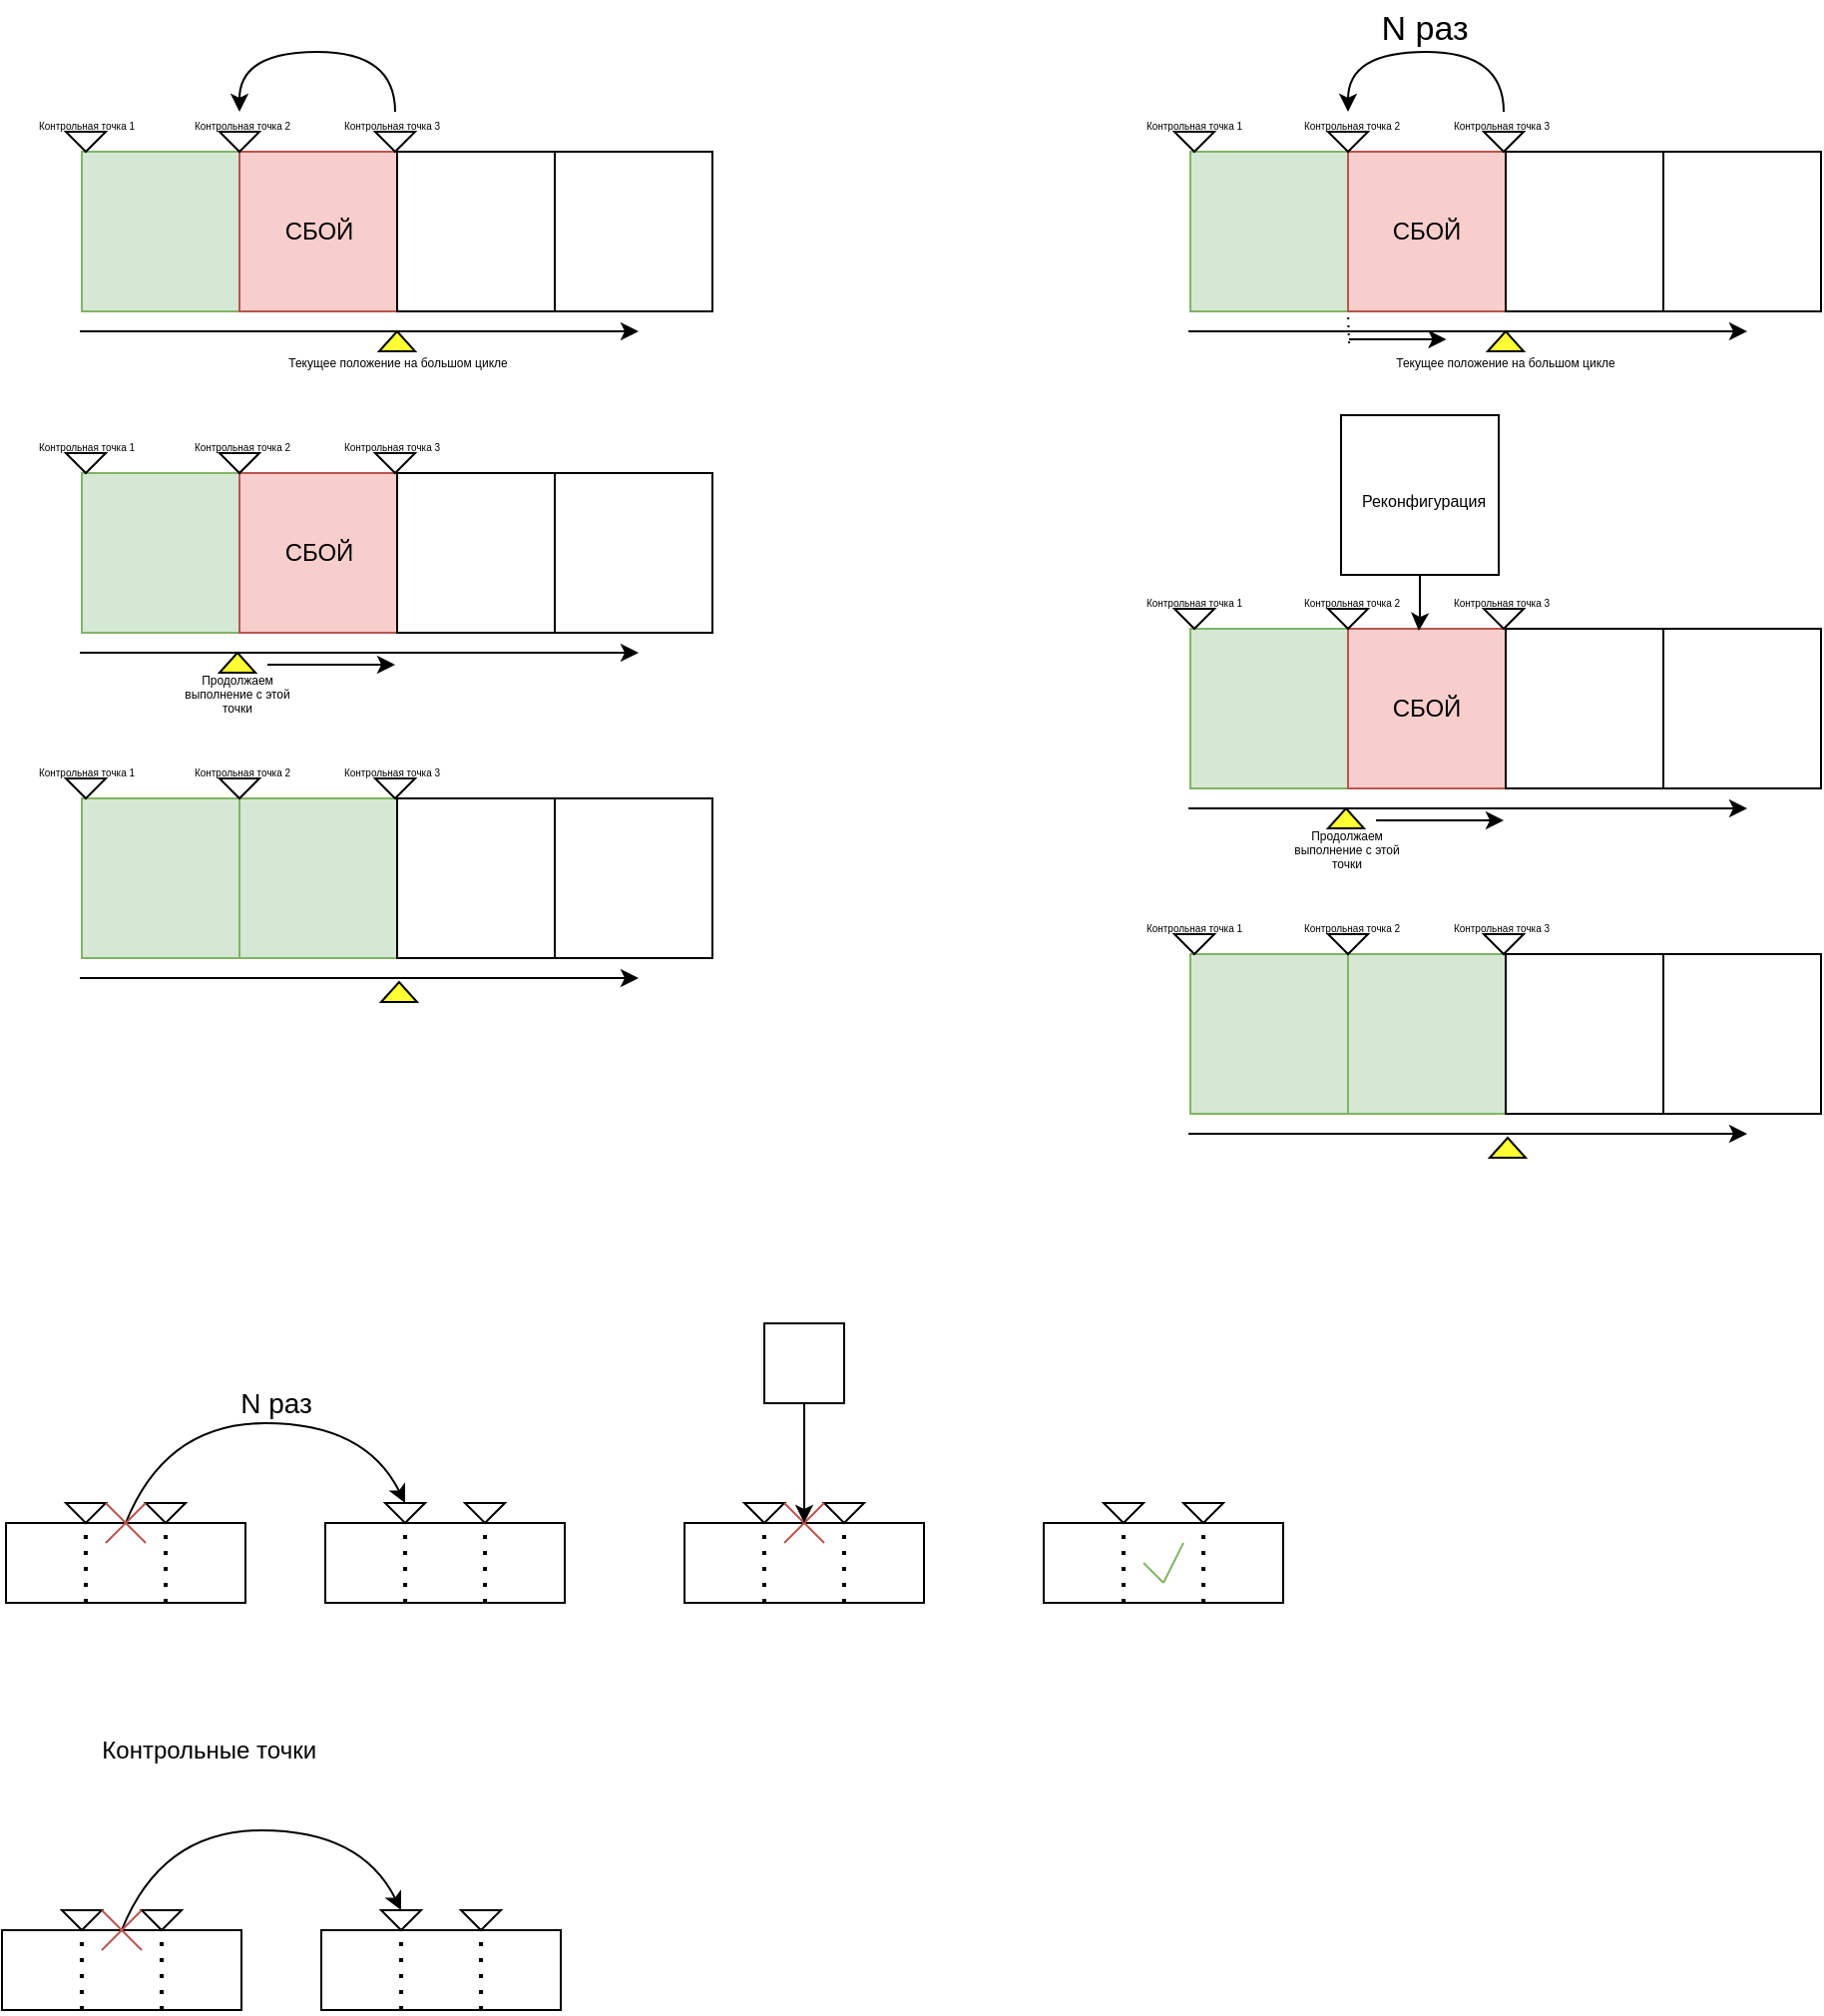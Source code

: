 <mxfile version="16.6.1" type="github">
  <diagram id="kUv60MwD6dkCK4IGCB6y" name="Page-1">
    <mxGraphModel dx="1141" dy="998" grid="0" gridSize="10" guides="1" tooltips="1" connect="1" arrows="1" fold="1" page="0" pageScale="1" pageWidth="827" pageHeight="1169" background="none" math="0" shadow="0">
      <root>
        <mxCell id="0" />
        <mxCell id="1" parent="0" />
        <mxCell id="kLGDMWvkMEwNaBpiAJVr-1" value="" style="rounded=0;whiteSpace=wrap;html=1;" parent="1" vertex="1">
          <mxGeometry x="41" y="811" width="120" height="40" as="geometry" />
        </mxCell>
        <mxCell id="kLGDMWvkMEwNaBpiAJVr-2" value="" style="endArrow=none;dashed=1;html=1;dashPattern=1 3;strokeWidth=2;rounded=0;entryX=0.333;entryY=0;entryDx=0;entryDy=0;entryPerimeter=0;" parent="1" target="kLGDMWvkMEwNaBpiAJVr-1" edge="1">
          <mxGeometry width="50" height="50" relative="1" as="geometry">
            <mxPoint x="81" y="851" as="sourcePoint" />
            <mxPoint x="131" y="801" as="targetPoint" />
          </mxGeometry>
        </mxCell>
        <mxCell id="kLGDMWvkMEwNaBpiAJVr-3" value="" style="endArrow=none;dashed=1;html=1;dashPattern=1 3;strokeWidth=2;rounded=0;" parent="1" edge="1">
          <mxGeometry width="50" height="50" relative="1" as="geometry">
            <mxPoint x="121" y="851" as="sourcePoint" />
            <mxPoint x="121" y="811" as="targetPoint" />
          </mxGeometry>
        </mxCell>
        <mxCell id="kLGDMWvkMEwNaBpiAJVr-4" value="" style="triangle;whiteSpace=wrap;html=1;direction=south;" parent="1" vertex="1">
          <mxGeometry x="71" y="801" width="20" height="10" as="geometry" />
        </mxCell>
        <mxCell id="kLGDMWvkMEwNaBpiAJVr-5" value="" style="triangle;whiteSpace=wrap;html=1;direction=south;" parent="1" vertex="1">
          <mxGeometry x="111" y="801" width="20" height="10" as="geometry" />
        </mxCell>
        <mxCell id="kLGDMWvkMEwNaBpiAJVr-6" value="" style="rounded=0;whiteSpace=wrap;html=1;" parent="1" vertex="1">
          <mxGeometry x="201" y="811" width="120" height="40" as="geometry" />
        </mxCell>
        <mxCell id="kLGDMWvkMEwNaBpiAJVr-7" value="" style="endArrow=none;dashed=1;html=1;dashPattern=1 3;strokeWidth=2;rounded=0;entryX=0.333;entryY=0;entryDx=0;entryDy=0;entryPerimeter=0;" parent="1" edge="1">
          <mxGeometry width="50" height="50" relative="1" as="geometry">
            <mxPoint x="241.04" y="851" as="sourcePoint" />
            <mxPoint x="241.0" y="811" as="targetPoint" />
          </mxGeometry>
        </mxCell>
        <mxCell id="kLGDMWvkMEwNaBpiAJVr-8" value="" style="endArrow=none;dashed=1;html=1;dashPattern=1 3;strokeWidth=2;rounded=0;entryX=0.333;entryY=0;entryDx=0;entryDy=0;entryPerimeter=0;" parent="1" edge="1">
          <mxGeometry width="50" height="50" relative="1" as="geometry">
            <mxPoint x="281.04" y="851" as="sourcePoint" />
            <mxPoint x="281" y="811" as="targetPoint" />
          </mxGeometry>
        </mxCell>
        <mxCell id="kLGDMWvkMEwNaBpiAJVr-9" value="" style="triangle;whiteSpace=wrap;html=1;direction=south;" parent="1" vertex="1">
          <mxGeometry x="231" y="801" width="20" height="10" as="geometry" />
        </mxCell>
        <mxCell id="kLGDMWvkMEwNaBpiAJVr-10" value="" style="triangle;whiteSpace=wrap;html=1;direction=south;" parent="1" vertex="1">
          <mxGeometry x="271" y="801" width="20" height="10" as="geometry" />
        </mxCell>
        <mxCell id="kLGDMWvkMEwNaBpiAJVr-11" value="" style="curved=1;endArrow=classic;html=1;rounded=0;entryX=0;entryY=0.5;entryDx=0;entryDy=0;" parent="1" target="kLGDMWvkMEwNaBpiAJVr-9" edge="1">
          <mxGeometry width="50" height="50" relative="1" as="geometry">
            <mxPoint x="101" y="811" as="sourcePoint" />
            <mxPoint x="201" y="801" as="targetPoint" />
            <Array as="points">
              <mxPoint x="121" y="761" />
              <mxPoint x="221" y="761" />
            </Array>
          </mxGeometry>
        </mxCell>
        <mxCell id="kLGDMWvkMEwNaBpiAJVr-12" value="" style="endArrow=none;html=1;rounded=0;fillColor=#f8cecc;strokeColor=#b85450;" parent="1" edge="1">
          <mxGeometry width="50" height="50" relative="1" as="geometry">
            <mxPoint x="91" y="801" as="sourcePoint" />
            <mxPoint x="111" y="821" as="targetPoint" />
            <Array as="points">
              <mxPoint x="101" y="811" />
            </Array>
          </mxGeometry>
        </mxCell>
        <mxCell id="kLGDMWvkMEwNaBpiAJVr-13" value="" style="endArrow=none;html=1;rounded=0;fillColor=#f8cecc;strokeColor=#b85450;" parent="1" edge="1">
          <mxGeometry width="50" height="50" relative="1" as="geometry">
            <mxPoint x="91" y="821" as="sourcePoint" />
            <mxPoint x="111" y="801" as="targetPoint" />
          </mxGeometry>
        </mxCell>
        <mxCell id="kLGDMWvkMEwNaBpiAJVr-14" value="Контрольные точки&amp;nbsp;" style="text;html=1;align=center;verticalAlign=middle;resizable=0;points=[];autosize=1;strokeColor=none;fillColor=none;" parent="1" vertex="1">
          <mxGeometry x="81" y="711" width="130" height="20" as="geometry" />
        </mxCell>
        <mxCell id="NlPgxAXw65l1pPovX71C-1" value="" style="rounded=0;whiteSpace=wrap;html=1;" parent="1" vertex="1">
          <mxGeometry x="43" y="607" width="120" height="40" as="geometry" />
        </mxCell>
        <mxCell id="NlPgxAXw65l1pPovX71C-2" value="" style="endArrow=none;dashed=1;html=1;dashPattern=1 3;strokeWidth=2;rounded=0;entryX=0.333;entryY=0;entryDx=0;entryDy=0;entryPerimeter=0;" parent="1" target="NlPgxAXw65l1pPovX71C-1" edge="1">
          <mxGeometry width="50" height="50" relative="1" as="geometry">
            <mxPoint x="83" y="647" as="sourcePoint" />
            <mxPoint x="133" y="597" as="targetPoint" />
          </mxGeometry>
        </mxCell>
        <mxCell id="NlPgxAXw65l1pPovX71C-3" value="" style="endArrow=none;dashed=1;html=1;dashPattern=1 3;strokeWidth=2;rounded=0;" parent="1" edge="1">
          <mxGeometry width="50" height="50" relative="1" as="geometry">
            <mxPoint x="123" y="647" as="sourcePoint" />
            <mxPoint x="123" y="607" as="targetPoint" />
          </mxGeometry>
        </mxCell>
        <mxCell id="NlPgxAXw65l1pPovX71C-4" value="" style="triangle;whiteSpace=wrap;html=1;direction=south;" parent="1" vertex="1">
          <mxGeometry x="73" y="597" width="20" height="10" as="geometry" />
        </mxCell>
        <mxCell id="NlPgxAXw65l1pPovX71C-5" value="" style="triangle;whiteSpace=wrap;html=1;direction=south;" parent="1" vertex="1">
          <mxGeometry x="113" y="597" width="20" height="10" as="geometry" />
        </mxCell>
        <mxCell id="NlPgxAXw65l1pPovX71C-6" value="" style="rounded=0;whiteSpace=wrap;html=1;" parent="1" vertex="1">
          <mxGeometry x="203" y="607" width="120" height="40" as="geometry" />
        </mxCell>
        <mxCell id="NlPgxAXw65l1pPovX71C-7" value="" style="endArrow=none;dashed=1;html=1;dashPattern=1 3;strokeWidth=2;rounded=0;entryX=0.333;entryY=0;entryDx=0;entryDy=0;entryPerimeter=0;" parent="1" edge="1">
          <mxGeometry width="50" height="50" relative="1" as="geometry">
            <mxPoint x="243.04" y="647" as="sourcePoint" />
            <mxPoint x="243" y="607" as="targetPoint" />
          </mxGeometry>
        </mxCell>
        <mxCell id="NlPgxAXw65l1pPovX71C-8" value="" style="endArrow=none;dashed=1;html=1;dashPattern=1 3;strokeWidth=2;rounded=0;entryX=0.333;entryY=0;entryDx=0;entryDy=0;entryPerimeter=0;" parent="1" edge="1">
          <mxGeometry width="50" height="50" relative="1" as="geometry">
            <mxPoint x="283.04" y="647" as="sourcePoint" />
            <mxPoint x="283" y="607" as="targetPoint" />
          </mxGeometry>
        </mxCell>
        <mxCell id="NlPgxAXw65l1pPovX71C-9" value="" style="triangle;whiteSpace=wrap;html=1;direction=south;" parent="1" vertex="1">
          <mxGeometry x="233" y="597" width="20" height="10" as="geometry" />
        </mxCell>
        <mxCell id="NlPgxAXw65l1pPovX71C-10" value="" style="triangle;whiteSpace=wrap;html=1;direction=south;" parent="1" vertex="1">
          <mxGeometry x="273" y="597" width="20" height="10" as="geometry" />
        </mxCell>
        <mxCell id="NlPgxAXw65l1pPovX71C-11" value="" style="curved=1;endArrow=classic;html=1;rounded=0;entryX=0;entryY=0.5;entryDx=0;entryDy=0;" parent="1" target="NlPgxAXw65l1pPovX71C-9" edge="1">
          <mxGeometry width="50" height="50" relative="1" as="geometry">
            <mxPoint x="103" y="607" as="sourcePoint" />
            <mxPoint x="203" y="597" as="targetPoint" />
            <Array as="points">
              <mxPoint x="123" y="557" />
              <mxPoint x="223" y="557" />
            </Array>
          </mxGeometry>
        </mxCell>
        <mxCell id="NlPgxAXw65l1pPovX71C-12" value="" style="endArrow=none;html=1;rounded=0;fillColor=#f8cecc;strokeColor=#b85450;" parent="1" edge="1">
          <mxGeometry width="50" height="50" relative="1" as="geometry">
            <mxPoint x="93" y="597" as="sourcePoint" />
            <mxPoint x="113" y="617" as="targetPoint" />
            <Array as="points">
              <mxPoint x="103" y="607" />
            </Array>
          </mxGeometry>
        </mxCell>
        <mxCell id="NlPgxAXw65l1pPovX71C-13" value="" style="endArrow=none;html=1;rounded=0;fillColor=#f8cecc;strokeColor=#b85450;" parent="1" edge="1">
          <mxGeometry width="50" height="50" relative="1" as="geometry">
            <mxPoint x="93" y="617" as="sourcePoint" />
            <mxPoint x="113" y="597" as="targetPoint" />
          </mxGeometry>
        </mxCell>
        <mxCell id="NlPgxAXw65l1pPovX71C-15" value="N раз" style="text;html=1;align=center;verticalAlign=middle;resizable=0;points=[];autosize=1;strokeColor=none;fillColor=none;fontSize=14;" parent="1" vertex="1">
          <mxGeometry x="153" y="537" width="50" height="20" as="geometry" />
        </mxCell>
        <mxCell id="NlPgxAXw65l1pPovX71C-16" value="" style="rounded=0;whiteSpace=wrap;html=1;" parent="1" vertex="1">
          <mxGeometry x="383" y="607" width="120" height="40" as="geometry" />
        </mxCell>
        <mxCell id="NlPgxAXw65l1pPovX71C-17" value="" style="endArrow=none;dashed=1;html=1;dashPattern=1 3;strokeWidth=2;rounded=0;entryX=0.333;entryY=0;entryDx=0;entryDy=0;entryPerimeter=0;" parent="1" target="NlPgxAXw65l1pPovX71C-16" edge="1">
          <mxGeometry width="50" height="50" relative="1" as="geometry">
            <mxPoint x="423" y="647" as="sourcePoint" />
            <mxPoint x="473" y="597" as="targetPoint" />
          </mxGeometry>
        </mxCell>
        <mxCell id="NlPgxAXw65l1pPovX71C-18" value="" style="endArrow=none;dashed=1;html=1;dashPattern=1 3;strokeWidth=2;rounded=0;" parent="1" edge="1">
          <mxGeometry width="50" height="50" relative="1" as="geometry">
            <mxPoint x="463" y="647" as="sourcePoint" />
            <mxPoint x="463" y="607" as="targetPoint" />
          </mxGeometry>
        </mxCell>
        <mxCell id="NlPgxAXw65l1pPovX71C-19" value="" style="triangle;whiteSpace=wrap;html=1;direction=south;" parent="1" vertex="1">
          <mxGeometry x="413" y="597" width="20" height="10" as="geometry" />
        </mxCell>
        <mxCell id="NlPgxAXw65l1pPovX71C-20" value="" style="triangle;whiteSpace=wrap;html=1;direction=south;" parent="1" vertex="1">
          <mxGeometry x="453" y="597" width="20" height="10" as="geometry" />
        </mxCell>
        <mxCell id="NlPgxAXw65l1pPovX71C-21" value="" style="rounded=0;whiteSpace=wrap;html=1;" parent="1" vertex="1">
          <mxGeometry x="563" y="607" width="120" height="40" as="geometry" />
        </mxCell>
        <mxCell id="NlPgxAXw65l1pPovX71C-22" value="" style="endArrow=none;dashed=1;html=1;dashPattern=1 3;strokeWidth=2;rounded=0;entryX=0.333;entryY=0;entryDx=0;entryDy=0;entryPerimeter=0;" parent="1" edge="1">
          <mxGeometry width="50" height="50" relative="1" as="geometry">
            <mxPoint x="603.04" y="647" as="sourcePoint" />
            <mxPoint x="603" y="607" as="targetPoint" />
          </mxGeometry>
        </mxCell>
        <mxCell id="NlPgxAXw65l1pPovX71C-23" value="" style="endArrow=none;dashed=1;html=1;dashPattern=1 3;strokeWidth=2;rounded=0;entryX=0.333;entryY=0;entryDx=0;entryDy=0;entryPerimeter=0;" parent="1" edge="1">
          <mxGeometry width="50" height="50" relative="1" as="geometry">
            <mxPoint x="643.04" y="647" as="sourcePoint" />
            <mxPoint x="643" y="607" as="targetPoint" />
          </mxGeometry>
        </mxCell>
        <mxCell id="NlPgxAXw65l1pPovX71C-24" value="" style="triangle;whiteSpace=wrap;html=1;direction=south;" parent="1" vertex="1">
          <mxGeometry x="593" y="597" width="20" height="10" as="geometry" />
        </mxCell>
        <mxCell id="NlPgxAXw65l1pPovX71C-25" value="" style="triangle;whiteSpace=wrap;html=1;direction=south;" parent="1" vertex="1">
          <mxGeometry x="633" y="597" width="20" height="10" as="geometry" />
        </mxCell>
        <mxCell id="NlPgxAXw65l1pPovX71C-27" value="" style="endArrow=none;html=1;rounded=0;fillColor=#f8cecc;strokeColor=#b85450;" parent="1" edge="1">
          <mxGeometry width="50" height="50" relative="1" as="geometry">
            <mxPoint x="433" y="597" as="sourcePoint" />
            <mxPoint x="453" y="617" as="targetPoint" />
            <Array as="points">
              <mxPoint x="443" y="607" />
            </Array>
          </mxGeometry>
        </mxCell>
        <mxCell id="NlPgxAXw65l1pPovX71C-28" value="" style="endArrow=none;html=1;rounded=0;fillColor=#f8cecc;strokeColor=#b85450;" parent="1" edge="1">
          <mxGeometry width="50" height="50" relative="1" as="geometry">
            <mxPoint x="433" y="617" as="sourcePoint" />
            <mxPoint x="453" y="597" as="targetPoint" />
          </mxGeometry>
        </mxCell>
        <mxCell id="NlPgxAXw65l1pPovX71C-30" value="" style="whiteSpace=wrap;html=1;aspect=fixed;fontSize=14;fillColor=none;" parent="1" vertex="1">
          <mxGeometry x="423" y="507" width="40" height="40" as="geometry" />
        </mxCell>
        <mxCell id="NlPgxAXw65l1pPovX71C-31" value="" style="endArrow=classic;html=1;rounded=0;fontSize=14;exitX=0.5;exitY=1;exitDx=0;exitDy=0;" parent="1" source="NlPgxAXw65l1pPovX71C-30" edge="1">
          <mxGeometry width="50" height="50" relative="1" as="geometry">
            <mxPoint x="443" y="777" as="sourcePoint" />
            <mxPoint x="443" y="607" as="targetPoint" />
          </mxGeometry>
        </mxCell>
        <mxCell id="NlPgxAXw65l1pPovX71C-32" value="" style="endArrow=none;html=1;rounded=0;fontSize=14;fillColor=#d5e8d4;strokeColor=#82b366;" parent="1" edge="1">
          <mxGeometry width="50" height="50" relative="1" as="geometry">
            <mxPoint x="613" y="627" as="sourcePoint" />
            <mxPoint x="623" y="637" as="targetPoint" />
          </mxGeometry>
        </mxCell>
        <mxCell id="NlPgxAXw65l1pPovX71C-33" value="" style="endArrow=none;html=1;rounded=0;fontSize=14;fillColor=#d5e8d4;strokeColor=#82b366;" parent="1" edge="1">
          <mxGeometry width="50" height="50" relative="1" as="geometry">
            <mxPoint x="623" y="637.0" as="sourcePoint" />
            <mxPoint x="633" y="617" as="targetPoint" />
          </mxGeometry>
        </mxCell>
        <mxCell id="4syit33xoirIwZVw5A3h-1" value="" style="rounded=0;whiteSpace=wrap;html=1;fillColor=#d5e8d4;strokeColor=#82b366;" parent="1" vertex="1">
          <mxGeometry x="81" y="-80" width="79" height="80" as="geometry" />
        </mxCell>
        <mxCell id="4syit33xoirIwZVw5A3h-4" value="" style="rounded=0;whiteSpace=wrap;html=1;fillColor=#f8cecc;strokeColor=#b85450;" parent="1" vertex="1">
          <mxGeometry x="160" y="-80" width="79" height="80" as="geometry" />
        </mxCell>
        <mxCell id="4syit33xoirIwZVw5A3h-5" value="" style="rounded=0;whiteSpace=wrap;html=1;" parent="1" vertex="1">
          <mxGeometry x="239" y="-80" width="79" height="80" as="geometry" />
        </mxCell>
        <mxCell id="4syit33xoirIwZVw5A3h-9" value="" style="triangle;whiteSpace=wrap;html=1;direction=south;" parent="1" vertex="1">
          <mxGeometry x="150" y="-90" width="20" height="10" as="geometry" />
        </mxCell>
        <mxCell id="4syit33xoirIwZVw5A3h-10" value="" style="triangle;whiteSpace=wrap;html=1;direction=south;" parent="1" vertex="1">
          <mxGeometry x="228" y="-90" width="20" height="10" as="geometry" />
        </mxCell>
        <mxCell id="4syit33xoirIwZVw5A3h-11" value="" style="triangle;whiteSpace=wrap;html=1;direction=south;" parent="1" vertex="1">
          <mxGeometry x="73" y="-90" width="20" height="10" as="geometry" />
        </mxCell>
        <mxCell id="4syit33xoirIwZVw5A3h-12" value="&lt;font style=&quot;font-size: 5px&quot;&gt;Контрольная точка 1&lt;/font&gt;" style="text;html=1;strokeColor=none;fillColor=none;align=center;verticalAlign=middle;whiteSpace=wrap;rounded=0;" parent="1" vertex="1">
          <mxGeometry x="54.5" y="-100" width="57" height="10" as="geometry" />
        </mxCell>
        <mxCell id="4syit33xoirIwZVw5A3h-13" value="&lt;font style=&quot;font-size: 5px&quot;&gt;Контрольная точка 2&lt;/font&gt;" style="text;html=1;strokeColor=none;fillColor=none;align=center;verticalAlign=middle;whiteSpace=wrap;rounded=0;" parent="1" vertex="1">
          <mxGeometry x="133" y="-100" width="57" height="10" as="geometry" />
        </mxCell>
        <mxCell id="4syit33xoirIwZVw5A3h-14" value="&lt;font style=&quot;font-size: 5px&quot;&gt;Контрольная точка 3&lt;br&gt;&lt;/font&gt;" style="text;html=1;strokeColor=none;fillColor=none;align=center;verticalAlign=middle;whiteSpace=wrap;rounded=0;" parent="1" vertex="1">
          <mxGeometry x="208" y="-100" width="57" height="10" as="geometry" />
        </mxCell>
        <mxCell id="4syit33xoirIwZVw5A3h-15" value="&lt;font style=&quot;font-size: 12px&quot;&gt;СБОЙ&lt;/font&gt;" style="text;html=1;strokeColor=none;fillColor=none;align=center;verticalAlign=middle;whiteSpace=wrap;rounded=0;fontSize=5;" parent="1" vertex="1">
          <mxGeometry x="169.5" y="-55" width="60" height="30" as="geometry" />
        </mxCell>
        <mxCell id="4syit33xoirIwZVw5A3h-16" value="" style="endArrow=classic;html=1;rounded=0;fontSize=12;" parent="1" edge="1">
          <mxGeometry width="50" height="50" relative="1" as="geometry">
            <mxPoint x="80" y="10" as="sourcePoint" />
            <mxPoint x="360" y="10" as="targetPoint" />
          </mxGeometry>
        </mxCell>
        <mxCell id="4syit33xoirIwZVw5A3h-18" value="" style="triangle;whiteSpace=wrap;html=1;fontSize=12;fillColor=#FFFF33;gradientColor=none;direction=north;" parent="1" vertex="1">
          <mxGeometry x="230" y="10" width="18" height="10" as="geometry" />
        </mxCell>
        <mxCell id="4syit33xoirIwZVw5A3h-19" value="" style="curved=1;endArrow=classic;html=1;rounded=0;fontSize=12;" parent="1" edge="1">
          <mxGeometry width="50" height="50" relative="1" as="geometry">
            <mxPoint x="238" y="-100" as="sourcePoint" />
            <mxPoint x="160" y="-100" as="targetPoint" />
            <Array as="points">
              <mxPoint x="238" y="-130" />
              <mxPoint x="160" y="-130" />
            </Array>
          </mxGeometry>
        </mxCell>
        <mxCell id="4syit33xoirIwZVw5A3h-20" value="&lt;font style=&quot;font-size: 6px&quot;&gt;Текущее положение на большом цикле&lt;/font&gt;" style="text;html=1;strokeColor=none;fillColor=none;align=center;verticalAlign=middle;whiteSpace=wrap;rounded=0;fontSize=12;" parent="1" vertex="1">
          <mxGeometry x="179.5" y="14" width="119" height="20" as="geometry" />
        </mxCell>
        <mxCell id="4syit33xoirIwZVw5A3h-21" value="" style="rounded=0;whiteSpace=wrap;html=1;fillColor=#d5e8d4;strokeColor=#82b366;" parent="1" vertex="1">
          <mxGeometry x="81" y="81" width="79" height="80" as="geometry" />
        </mxCell>
        <mxCell id="4syit33xoirIwZVw5A3h-22" value="" style="rounded=0;whiteSpace=wrap;html=1;fillColor=#f8cecc;strokeColor=#b85450;" parent="1" vertex="1">
          <mxGeometry x="160" y="81" width="79" height="80" as="geometry" />
        </mxCell>
        <mxCell id="4syit33xoirIwZVw5A3h-23" value="" style="rounded=0;whiteSpace=wrap;html=1;" parent="1" vertex="1">
          <mxGeometry x="239" y="81" width="79" height="80" as="geometry" />
        </mxCell>
        <mxCell id="4syit33xoirIwZVw5A3h-24" value="" style="triangle;whiteSpace=wrap;html=1;direction=south;" parent="1" vertex="1">
          <mxGeometry x="150" y="71" width="20" height="10" as="geometry" />
        </mxCell>
        <mxCell id="4syit33xoirIwZVw5A3h-25" value="" style="triangle;whiteSpace=wrap;html=1;direction=south;" parent="1" vertex="1">
          <mxGeometry x="228" y="71" width="20" height="10" as="geometry" />
        </mxCell>
        <mxCell id="4syit33xoirIwZVw5A3h-26" value="" style="triangle;whiteSpace=wrap;html=1;direction=south;" parent="1" vertex="1">
          <mxGeometry x="73" y="71" width="20" height="10" as="geometry" />
        </mxCell>
        <mxCell id="4syit33xoirIwZVw5A3h-27" value="&lt;font style=&quot;font-size: 5px&quot;&gt;Контрольная точка 1&lt;/font&gt;" style="text;html=1;strokeColor=none;fillColor=none;align=center;verticalAlign=middle;whiteSpace=wrap;rounded=0;" parent="1" vertex="1">
          <mxGeometry x="54.5" y="61" width="57" height="10" as="geometry" />
        </mxCell>
        <mxCell id="4syit33xoirIwZVw5A3h-28" value="&lt;font style=&quot;font-size: 5px&quot;&gt;Контрольная точка 2&lt;/font&gt;" style="text;html=1;strokeColor=none;fillColor=none;align=center;verticalAlign=middle;whiteSpace=wrap;rounded=0;" parent="1" vertex="1">
          <mxGeometry x="133" y="61" width="57" height="10" as="geometry" />
        </mxCell>
        <mxCell id="4syit33xoirIwZVw5A3h-29" value="&lt;font style=&quot;font-size: 5px&quot;&gt;Контрольная точка 3&lt;br&gt;&lt;/font&gt;" style="text;html=1;strokeColor=none;fillColor=none;align=center;verticalAlign=middle;whiteSpace=wrap;rounded=0;" parent="1" vertex="1">
          <mxGeometry x="208" y="61" width="57" height="10" as="geometry" />
        </mxCell>
        <mxCell id="4syit33xoirIwZVw5A3h-30" value="&lt;font style=&quot;font-size: 12px&quot;&gt;СБОЙ&lt;/font&gt;" style="text;html=1;strokeColor=none;fillColor=none;align=center;verticalAlign=middle;whiteSpace=wrap;rounded=0;fontSize=5;" parent="1" vertex="1">
          <mxGeometry x="169.5" y="106" width="60" height="30" as="geometry" />
        </mxCell>
        <mxCell id="4syit33xoirIwZVw5A3h-31" value="" style="endArrow=classic;html=1;rounded=0;fontSize=12;" parent="1" edge="1">
          <mxGeometry width="50" height="50" relative="1" as="geometry">
            <mxPoint x="80" y="171" as="sourcePoint" />
            <mxPoint x="360" y="171" as="targetPoint" />
          </mxGeometry>
        </mxCell>
        <mxCell id="4syit33xoirIwZVw5A3h-32" value="" style="triangle;whiteSpace=wrap;html=1;fontSize=12;fillColor=#FFFF33;gradientColor=none;direction=north;" parent="1" vertex="1">
          <mxGeometry x="150" y="171" width="18" height="10" as="geometry" />
        </mxCell>
        <mxCell id="4syit33xoirIwZVw5A3h-35" value="Продолжаем выполнение с этой точки" style="text;html=1;strokeColor=none;fillColor=none;align=center;verticalAlign=middle;whiteSpace=wrap;rounded=0;fontSize=6;" parent="1" vertex="1">
          <mxGeometry x="129" y="177" width="60" height="30" as="geometry" />
        </mxCell>
        <mxCell id="4syit33xoirIwZVw5A3h-36" value="" style="rounded=0;whiteSpace=wrap;html=1;fillColor=#d5e8d4;strokeColor=#82b366;" parent="1" vertex="1">
          <mxGeometry x="81" y="244" width="79" height="80" as="geometry" />
        </mxCell>
        <mxCell id="4syit33xoirIwZVw5A3h-37" value="" style="rounded=0;whiteSpace=wrap;html=1;fillColor=#d5e8d4;strokeColor=#82b366;" parent="1" vertex="1">
          <mxGeometry x="160" y="244" width="79" height="80" as="geometry" />
        </mxCell>
        <mxCell id="4syit33xoirIwZVw5A3h-38" value="" style="rounded=0;whiteSpace=wrap;html=1;" parent="1" vertex="1">
          <mxGeometry x="239" y="244" width="79" height="80" as="geometry" />
        </mxCell>
        <mxCell id="4syit33xoirIwZVw5A3h-39" value="" style="triangle;whiteSpace=wrap;html=1;direction=south;" parent="1" vertex="1">
          <mxGeometry x="150" y="234" width="20" height="10" as="geometry" />
        </mxCell>
        <mxCell id="4syit33xoirIwZVw5A3h-40" value="" style="triangle;whiteSpace=wrap;html=1;direction=south;" parent="1" vertex="1">
          <mxGeometry x="228" y="234" width="20" height="10" as="geometry" />
        </mxCell>
        <mxCell id="4syit33xoirIwZVw5A3h-41" value="" style="triangle;whiteSpace=wrap;html=1;direction=south;" parent="1" vertex="1">
          <mxGeometry x="73" y="234" width="20" height="10" as="geometry" />
        </mxCell>
        <mxCell id="4syit33xoirIwZVw5A3h-42" value="&lt;font style=&quot;font-size: 5px&quot;&gt;Контрольная точка 1&lt;/font&gt;" style="text;html=1;strokeColor=none;fillColor=none;align=center;verticalAlign=middle;whiteSpace=wrap;rounded=0;" parent="1" vertex="1">
          <mxGeometry x="54.5" y="224" width="57" height="10" as="geometry" />
        </mxCell>
        <mxCell id="4syit33xoirIwZVw5A3h-43" value="&lt;font style=&quot;font-size: 5px&quot;&gt;Контрольная точка 2&lt;/font&gt;" style="text;html=1;strokeColor=none;fillColor=none;align=center;verticalAlign=middle;whiteSpace=wrap;rounded=0;" parent="1" vertex="1">
          <mxGeometry x="133" y="224" width="57" height="10" as="geometry" />
        </mxCell>
        <mxCell id="4syit33xoirIwZVw5A3h-44" value="&lt;font style=&quot;font-size: 5px&quot;&gt;Контрольная точка 3&lt;br&gt;&lt;/font&gt;" style="text;html=1;strokeColor=none;fillColor=none;align=center;verticalAlign=middle;whiteSpace=wrap;rounded=0;" parent="1" vertex="1">
          <mxGeometry x="208" y="224" width="57" height="10" as="geometry" />
        </mxCell>
        <mxCell id="4syit33xoirIwZVw5A3h-46" value="" style="endArrow=classic;html=1;rounded=0;fontSize=12;" parent="1" edge="1">
          <mxGeometry width="50" height="50" relative="1" as="geometry">
            <mxPoint x="80" y="334.0" as="sourcePoint" />
            <mxPoint x="360" y="334.0" as="targetPoint" />
          </mxGeometry>
        </mxCell>
        <mxCell id="4syit33xoirIwZVw5A3h-47" value="" style="triangle;whiteSpace=wrap;html=1;fontSize=12;fillColor=#FFFF33;gradientColor=none;direction=north;" parent="1" vertex="1">
          <mxGeometry x="231" y="336" width="18" height="10" as="geometry" />
        </mxCell>
        <mxCell id="4syit33xoirIwZVw5A3h-49" value="" style="endArrow=classic;html=1;rounded=0;fontSize=6;exitX=0.75;exitY=0;exitDx=0;exitDy=0;" parent="1" source="4syit33xoirIwZVw5A3h-35" edge="1">
          <mxGeometry width="50" height="50" relative="1" as="geometry">
            <mxPoint x="204" y="188" as="sourcePoint" />
            <mxPoint x="238" y="177" as="targetPoint" />
          </mxGeometry>
        </mxCell>
        <mxCell id="4syit33xoirIwZVw5A3h-50" value="" style="rounded=0;whiteSpace=wrap;html=1;" parent="1" vertex="1">
          <mxGeometry x="318" y="-80" width="79" height="80" as="geometry" />
        </mxCell>
        <mxCell id="4syit33xoirIwZVw5A3h-51" value="" style="rounded=0;whiteSpace=wrap;html=1;" parent="1" vertex="1">
          <mxGeometry x="318" y="81" width="79" height="80" as="geometry" />
        </mxCell>
        <mxCell id="4syit33xoirIwZVw5A3h-52" value="" style="rounded=0;whiteSpace=wrap;html=1;" parent="1" vertex="1">
          <mxGeometry x="318" y="244" width="79" height="80" as="geometry" />
        </mxCell>
        <mxCell id="cr0zZFaSnQ3c5hLYTwQ3-2" value="" style="rounded=0;whiteSpace=wrap;html=1;fillColor=#d5e8d4;strokeColor=#82b366;" vertex="1" parent="1">
          <mxGeometry x="636.5" y="-80" width="79" height="80" as="geometry" />
        </mxCell>
        <mxCell id="cr0zZFaSnQ3c5hLYTwQ3-3" value="" style="rounded=0;whiteSpace=wrap;html=1;fillColor=#f8cecc;strokeColor=#b85450;" vertex="1" parent="1">
          <mxGeometry x="715.5" y="-80" width="79" height="80" as="geometry" />
        </mxCell>
        <mxCell id="cr0zZFaSnQ3c5hLYTwQ3-4" value="" style="rounded=0;whiteSpace=wrap;html=1;" vertex="1" parent="1">
          <mxGeometry x="794.5" y="-80" width="79" height="80" as="geometry" />
        </mxCell>
        <mxCell id="cr0zZFaSnQ3c5hLYTwQ3-5" value="" style="triangle;whiteSpace=wrap;html=1;direction=south;" vertex="1" parent="1">
          <mxGeometry x="705.5" y="-90" width="20" height="10" as="geometry" />
        </mxCell>
        <mxCell id="cr0zZFaSnQ3c5hLYTwQ3-6" value="" style="triangle;whiteSpace=wrap;html=1;direction=south;" vertex="1" parent="1">
          <mxGeometry x="783.5" y="-90" width="20" height="10" as="geometry" />
        </mxCell>
        <mxCell id="cr0zZFaSnQ3c5hLYTwQ3-7" value="" style="triangle;whiteSpace=wrap;html=1;direction=south;" vertex="1" parent="1">
          <mxGeometry x="628.5" y="-90" width="20" height="10" as="geometry" />
        </mxCell>
        <mxCell id="cr0zZFaSnQ3c5hLYTwQ3-8" value="&lt;font style=&quot;font-size: 5px&quot;&gt;Контрольная точка 1&lt;/font&gt;" style="text;html=1;strokeColor=none;fillColor=none;align=center;verticalAlign=middle;whiteSpace=wrap;rounded=0;" vertex="1" parent="1">
          <mxGeometry x="610" y="-100" width="57" height="10" as="geometry" />
        </mxCell>
        <mxCell id="cr0zZFaSnQ3c5hLYTwQ3-9" value="&lt;font style=&quot;font-size: 5px&quot;&gt;Контрольная точка 2&lt;/font&gt;" style="text;html=1;strokeColor=none;fillColor=none;align=center;verticalAlign=middle;whiteSpace=wrap;rounded=0;" vertex="1" parent="1">
          <mxGeometry x="688.5" y="-100" width="57" height="10" as="geometry" />
        </mxCell>
        <mxCell id="cr0zZFaSnQ3c5hLYTwQ3-10" value="&lt;font style=&quot;font-size: 5px&quot;&gt;Контрольная точка 3&lt;br&gt;&lt;/font&gt;" style="text;html=1;strokeColor=none;fillColor=none;align=center;verticalAlign=middle;whiteSpace=wrap;rounded=0;" vertex="1" parent="1">
          <mxGeometry x="763.5" y="-100" width="57" height="10" as="geometry" />
        </mxCell>
        <mxCell id="cr0zZFaSnQ3c5hLYTwQ3-11" value="&lt;font style=&quot;font-size: 12px&quot;&gt;СБОЙ&lt;/font&gt;" style="text;html=1;strokeColor=none;fillColor=none;align=center;verticalAlign=middle;whiteSpace=wrap;rounded=0;fontSize=5;" vertex="1" parent="1">
          <mxGeometry x="725" y="-55" width="60" height="30" as="geometry" />
        </mxCell>
        <mxCell id="cr0zZFaSnQ3c5hLYTwQ3-12" value="" style="endArrow=classic;html=1;rounded=0;fontSize=12;" edge="1" parent="1">
          <mxGeometry width="50" height="50" relative="1" as="geometry">
            <mxPoint x="635.5" y="10" as="sourcePoint" />
            <mxPoint x="915.5" y="10" as="targetPoint" />
          </mxGeometry>
        </mxCell>
        <mxCell id="cr0zZFaSnQ3c5hLYTwQ3-13" value="" style="triangle;whiteSpace=wrap;html=1;fontSize=12;fillColor=#FFFF33;gradientColor=none;direction=north;" vertex="1" parent="1">
          <mxGeometry x="785.5" y="10" width="18" height="10" as="geometry" />
        </mxCell>
        <mxCell id="cr0zZFaSnQ3c5hLYTwQ3-14" value="" style="curved=1;endArrow=classic;html=1;rounded=0;fontSize=12;" edge="1" parent="1">
          <mxGeometry width="50" height="50" relative="1" as="geometry">
            <mxPoint x="793.5" y="-100" as="sourcePoint" />
            <mxPoint x="715.5" y="-100" as="targetPoint" />
            <Array as="points">
              <mxPoint x="793.5" y="-130" />
              <mxPoint x="715.5" y="-130" />
            </Array>
          </mxGeometry>
        </mxCell>
        <mxCell id="cr0zZFaSnQ3c5hLYTwQ3-15" value="&lt;font style=&quot;font-size: 6px&quot;&gt;Текущее положение на большом цикле&lt;/font&gt;" style="text;html=1;strokeColor=none;fillColor=none;align=center;verticalAlign=middle;whiteSpace=wrap;rounded=0;fontSize=12;" vertex="1" parent="1">
          <mxGeometry x="735" y="14" width="119" height="20" as="geometry" />
        </mxCell>
        <mxCell id="cr0zZFaSnQ3c5hLYTwQ3-16" value="" style="rounded=0;whiteSpace=wrap;html=1;fillColor=#d5e8d4;strokeColor=#82b366;" vertex="1" parent="1">
          <mxGeometry x="636.5" y="159" width="79" height="80" as="geometry" />
        </mxCell>
        <mxCell id="cr0zZFaSnQ3c5hLYTwQ3-17" value="" style="rounded=0;whiteSpace=wrap;html=1;fillColor=#f8cecc;strokeColor=#b85450;" vertex="1" parent="1">
          <mxGeometry x="715.5" y="159" width="79" height="80" as="geometry" />
        </mxCell>
        <mxCell id="cr0zZFaSnQ3c5hLYTwQ3-18" value="" style="rounded=0;whiteSpace=wrap;html=1;" vertex="1" parent="1">
          <mxGeometry x="794.5" y="159" width="79" height="80" as="geometry" />
        </mxCell>
        <mxCell id="cr0zZFaSnQ3c5hLYTwQ3-19" value="" style="triangle;whiteSpace=wrap;html=1;direction=south;" vertex="1" parent="1">
          <mxGeometry x="705.5" y="149" width="20" height="10" as="geometry" />
        </mxCell>
        <mxCell id="cr0zZFaSnQ3c5hLYTwQ3-20" value="" style="triangle;whiteSpace=wrap;html=1;direction=south;" vertex="1" parent="1">
          <mxGeometry x="783.5" y="149" width="20" height="10" as="geometry" />
        </mxCell>
        <mxCell id="cr0zZFaSnQ3c5hLYTwQ3-21" value="" style="triangle;whiteSpace=wrap;html=1;direction=south;" vertex="1" parent="1">
          <mxGeometry x="628.5" y="149" width="20" height="10" as="geometry" />
        </mxCell>
        <mxCell id="cr0zZFaSnQ3c5hLYTwQ3-22" value="&lt;font style=&quot;font-size: 5px&quot;&gt;Контрольная точка 1&lt;/font&gt;" style="text;html=1;strokeColor=none;fillColor=none;align=center;verticalAlign=middle;whiteSpace=wrap;rounded=0;" vertex="1" parent="1">
          <mxGeometry x="610" y="139" width="57" height="10" as="geometry" />
        </mxCell>
        <mxCell id="cr0zZFaSnQ3c5hLYTwQ3-23" value="&lt;font style=&quot;font-size: 5px&quot;&gt;Контрольная точка 2&lt;/font&gt;" style="text;html=1;strokeColor=none;fillColor=none;align=center;verticalAlign=middle;whiteSpace=wrap;rounded=0;" vertex="1" parent="1">
          <mxGeometry x="688.5" y="139" width="57" height="10" as="geometry" />
        </mxCell>
        <mxCell id="cr0zZFaSnQ3c5hLYTwQ3-24" value="&lt;font style=&quot;font-size: 5px&quot;&gt;Контрольная точка 3&lt;br&gt;&lt;/font&gt;" style="text;html=1;strokeColor=none;fillColor=none;align=center;verticalAlign=middle;whiteSpace=wrap;rounded=0;" vertex="1" parent="1">
          <mxGeometry x="763.5" y="139" width="57" height="10" as="geometry" />
        </mxCell>
        <mxCell id="cr0zZFaSnQ3c5hLYTwQ3-25" value="&lt;font style=&quot;font-size: 12px&quot;&gt;СБОЙ&lt;/font&gt;" style="text;html=1;strokeColor=none;fillColor=none;align=center;verticalAlign=middle;whiteSpace=wrap;rounded=0;fontSize=5;" vertex="1" parent="1">
          <mxGeometry x="725" y="184" width="60" height="30" as="geometry" />
        </mxCell>
        <mxCell id="cr0zZFaSnQ3c5hLYTwQ3-26" value="" style="endArrow=classic;html=1;rounded=0;fontSize=12;" edge="1" parent="1">
          <mxGeometry width="50" height="50" relative="1" as="geometry">
            <mxPoint x="635.5" y="249" as="sourcePoint" />
            <mxPoint x="915.5" y="249" as="targetPoint" />
          </mxGeometry>
        </mxCell>
        <mxCell id="cr0zZFaSnQ3c5hLYTwQ3-27" value="" style="triangle;whiteSpace=wrap;html=1;fontSize=12;fillColor=#FFFF33;gradientColor=none;direction=north;" vertex="1" parent="1">
          <mxGeometry x="705.5" y="249" width="18" height="10" as="geometry" />
        </mxCell>
        <mxCell id="cr0zZFaSnQ3c5hLYTwQ3-28" value="Продолжаем выполнение с этой точки" style="text;html=1;strokeColor=none;fillColor=none;align=center;verticalAlign=middle;whiteSpace=wrap;rounded=0;fontSize=6;" vertex="1" parent="1">
          <mxGeometry x="684.5" y="255" width="60" height="30" as="geometry" />
        </mxCell>
        <mxCell id="cr0zZFaSnQ3c5hLYTwQ3-29" value="" style="rounded=0;whiteSpace=wrap;html=1;fillColor=#d5e8d4;strokeColor=#82b366;" vertex="1" parent="1">
          <mxGeometry x="636.5" y="322" width="79" height="80" as="geometry" />
        </mxCell>
        <mxCell id="cr0zZFaSnQ3c5hLYTwQ3-30" value="" style="rounded=0;whiteSpace=wrap;html=1;fillColor=#d5e8d4;strokeColor=#82b366;" vertex="1" parent="1">
          <mxGeometry x="715.5" y="322" width="79" height="80" as="geometry" />
        </mxCell>
        <mxCell id="cr0zZFaSnQ3c5hLYTwQ3-31" value="" style="rounded=0;whiteSpace=wrap;html=1;" vertex="1" parent="1">
          <mxGeometry x="794.5" y="322" width="79" height="80" as="geometry" />
        </mxCell>
        <mxCell id="cr0zZFaSnQ3c5hLYTwQ3-32" value="" style="triangle;whiteSpace=wrap;html=1;direction=south;" vertex="1" parent="1">
          <mxGeometry x="705.5" y="312" width="20" height="10" as="geometry" />
        </mxCell>
        <mxCell id="cr0zZFaSnQ3c5hLYTwQ3-33" value="" style="triangle;whiteSpace=wrap;html=1;direction=south;" vertex="1" parent="1">
          <mxGeometry x="783.5" y="312" width="20" height="10" as="geometry" />
        </mxCell>
        <mxCell id="cr0zZFaSnQ3c5hLYTwQ3-34" value="" style="triangle;whiteSpace=wrap;html=1;direction=south;" vertex="1" parent="1">
          <mxGeometry x="628.5" y="312" width="20" height="10" as="geometry" />
        </mxCell>
        <mxCell id="cr0zZFaSnQ3c5hLYTwQ3-35" value="&lt;font style=&quot;font-size: 5px&quot;&gt;Контрольная точка 1&lt;/font&gt;" style="text;html=1;strokeColor=none;fillColor=none;align=center;verticalAlign=middle;whiteSpace=wrap;rounded=0;" vertex="1" parent="1">
          <mxGeometry x="610" y="302" width="57" height="10" as="geometry" />
        </mxCell>
        <mxCell id="cr0zZFaSnQ3c5hLYTwQ3-36" value="&lt;font style=&quot;font-size: 5px&quot;&gt;Контрольная точка 2&lt;/font&gt;" style="text;html=1;strokeColor=none;fillColor=none;align=center;verticalAlign=middle;whiteSpace=wrap;rounded=0;" vertex="1" parent="1">
          <mxGeometry x="688.5" y="302" width="57" height="10" as="geometry" />
        </mxCell>
        <mxCell id="cr0zZFaSnQ3c5hLYTwQ3-37" value="&lt;font style=&quot;font-size: 5px&quot;&gt;Контрольная точка 3&lt;br&gt;&lt;/font&gt;" style="text;html=1;strokeColor=none;fillColor=none;align=center;verticalAlign=middle;whiteSpace=wrap;rounded=0;" vertex="1" parent="1">
          <mxGeometry x="763.5" y="302" width="57" height="10" as="geometry" />
        </mxCell>
        <mxCell id="cr0zZFaSnQ3c5hLYTwQ3-38" value="" style="endArrow=classic;html=1;rounded=0;fontSize=12;" edge="1" parent="1">
          <mxGeometry width="50" height="50" relative="1" as="geometry">
            <mxPoint x="635.5" y="412" as="sourcePoint" />
            <mxPoint x="915.5" y="412" as="targetPoint" />
          </mxGeometry>
        </mxCell>
        <mxCell id="cr0zZFaSnQ3c5hLYTwQ3-39" value="" style="triangle;whiteSpace=wrap;html=1;fontSize=12;fillColor=#FFFF33;gradientColor=none;direction=north;" vertex="1" parent="1">
          <mxGeometry x="786.5" y="414" width="18" height="10" as="geometry" />
        </mxCell>
        <mxCell id="cr0zZFaSnQ3c5hLYTwQ3-40" value="" style="endArrow=classic;html=1;rounded=0;fontSize=6;exitX=0.75;exitY=0;exitDx=0;exitDy=0;" edge="1" parent="1" source="cr0zZFaSnQ3c5hLYTwQ3-28">
          <mxGeometry width="50" height="50" relative="1" as="geometry">
            <mxPoint x="759.5" y="266" as="sourcePoint" />
            <mxPoint x="793.5" y="255" as="targetPoint" />
          </mxGeometry>
        </mxCell>
        <mxCell id="cr0zZFaSnQ3c5hLYTwQ3-41" value="" style="rounded=0;whiteSpace=wrap;html=1;" vertex="1" parent="1">
          <mxGeometry x="873.5" y="-80" width="79" height="80" as="geometry" />
        </mxCell>
        <mxCell id="cr0zZFaSnQ3c5hLYTwQ3-42" value="" style="rounded=0;whiteSpace=wrap;html=1;" vertex="1" parent="1">
          <mxGeometry x="873.5" y="159" width="79" height="80" as="geometry" />
        </mxCell>
        <mxCell id="cr0zZFaSnQ3c5hLYTwQ3-43" value="" style="rounded=0;whiteSpace=wrap;html=1;" vertex="1" parent="1">
          <mxGeometry x="873.5" y="322" width="79" height="80" as="geometry" />
        </mxCell>
        <mxCell id="cr0zZFaSnQ3c5hLYTwQ3-44" value="N раз" style="text;html=1;strokeColor=none;fillColor=none;align=center;verticalAlign=middle;whiteSpace=wrap;rounded=0;fontSize=17;" vertex="1" parent="1">
          <mxGeometry x="723.5" y="-156" width="60" height="30" as="geometry" />
        </mxCell>
        <mxCell id="cr0zZFaSnQ3c5hLYTwQ3-45" value="" style="endArrow=classic;html=1;rounded=0;fontSize=17;entryX=0.25;entryY=0;entryDx=0;entryDy=0;" edge="1" parent="1" target="cr0zZFaSnQ3c5hLYTwQ3-15">
          <mxGeometry width="50" height="50" relative="1" as="geometry">
            <mxPoint x="716" y="14" as="sourcePoint" />
            <mxPoint x="877" y="3" as="targetPoint" />
            <Array as="points">
              <mxPoint x="736" y="14" />
            </Array>
          </mxGeometry>
        </mxCell>
        <mxCell id="cr0zZFaSnQ3c5hLYTwQ3-46" value="" style="endArrow=none;dashed=1;html=1;dashPattern=1 3;strokeWidth=1;rounded=0;fontSize=17;entryX=0;entryY=1;entryDx=0;entryDy=0;" edge="1" parent="1" target="cr0zZFaSnQ3c5hLYTwQ3-3">
          <mxGeometry width="50" height="50" relative="1" as="geometry">
            <mxPoint x="716" y="16" as="sourcePoint" />
            <mxPoint x="877" y="3" as="targetPoint" />
          </mxGeometry>
        </mxCell>
        <mxCell id="cr0zZFaSnQ3c5hLYTwQ3-48" style="edgeStyle=orthogonalEdgeStyle;rounded=0;orthogonalLoop=1;jettySize=auto;html=1;entryX=0.449;entryY=0.013;entryDx=0;entryDy=0;entryPerimeter=0;fontSize=17;strokeWidth=1;" edge="1" parent="1" source="cr0zZFaSnQ3c5hLYTwQ3-47" target="cr0zZFaSnQ3c5hLYTwQ3-17">
          <mxGeometry relative="1" as="geometry" />
        </mxCell>
        <mxCell id="cr0zZFaSnQ3c5hLYTwQ3-47" value="" style="rounded=0;whiteSpace=wrap;html=1;" vertex="1" parent="1">
          <mxGeometry x="712" y="52" width="79" height="80" as="geometry" />
        </mxCell>
        <mxCell id="cr0zZFaSnQ3c5hLYTwQ3-49" value="&lt;font style=&quot;font-size: 8px&quot;&gt;Реконфигурация&lt;/font&gt;" style="text;html=1;strokeColor=none;fillColor=none;align=center;verticalAlign=middle;whiteSpace=wrap;rounded=0;fontSize=17;" vertex="1" parent="1">
          <mxGeometry x="726.25" y="80" width="54.5" height="26" as="geometry" />
        </mxCell>
      </root>
    </mxGraphModel>
  </diagram>
</mxfile>
